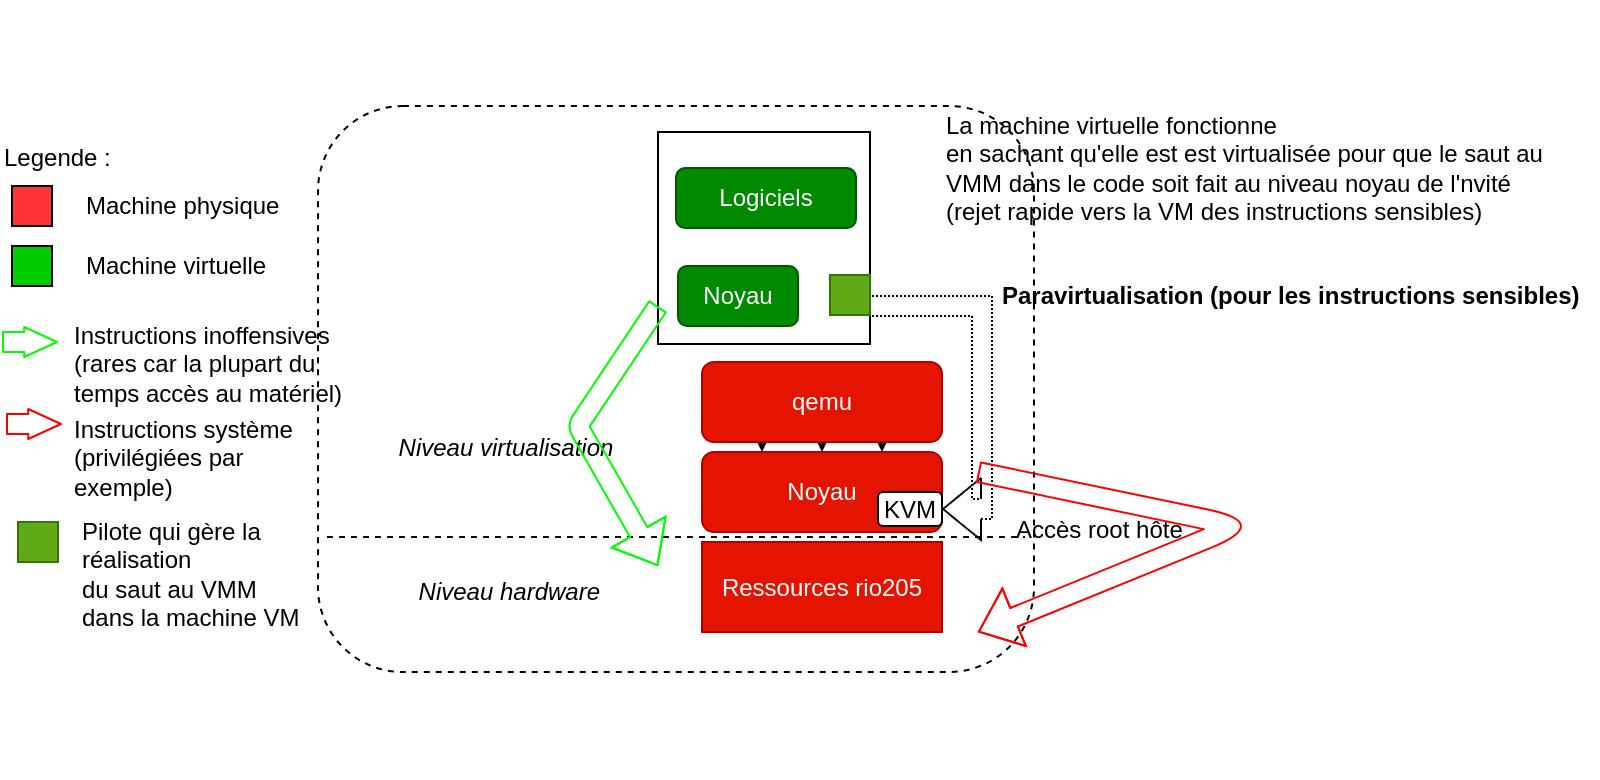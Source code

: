 <mxfile version="10.6.0" type="device"><diagram id="u7Hdlcx34OBUiHYBm5p_" name="Page-1"><mxGraphModel dx="1010" dy="550" grid="1" gridSize="10" guides="1" tooltips="1" connect="1" arrows="1" fold="1" page="1" pageScale="1" pageWidth="827" pageHeight="1169" math="0" shadow="0"><root><mxCell id="0"/><mxCell id="1" parent="0"/><mxCell id="WXIeTKy9Yhz6nf_PGL0S-10" value="&lt;i&gt;&lt;br&gt;&lt;br&gt;&lt;br&gt;&lt;br&gt;&lt;br&gt;&amp;nbsp; &amp;nbsp; &amp;nbsp; &amp;nbsp; &amp;nbsp; &amp;nbsp; &amp;nbsp; &amp;nbsp; &amp;nbsp; &amp;nbsp; &amp;nbsp; &amp;nbsp; &amp;nbsp; &amp;nbsp; &amp;nbsp; &amp;nbsp; &amp;nbsp; &amp;nbsp; &amp;nbsp; &amp;nbsp; &amp;nbsp; &amp;nbsp; &amp;nbsp; &amp;nbsp; &amp;nbsp; &amp;nbsp; &amp;nbsp;&amp;nbsp;&lt;br&gt;&lt;br&gt;&lt;br&gt;&amp;nbsp; &amp;nbsp; &amp;nbsp; &amp;nbsp; &amp;nbsp; &amp;nbsp; &amp;nbsp; &amp;nbsp; &amp;nbsp; &amp;nbsp; &amp;nbsp; &amp;nbsp; &amp;nbsp; &amp;nbsp; &amp;nbsp; &amp;nbsp; &amp;nbsp; &amp;nbsp; &amp;nbsp; &amp;nbsp; &amp;nbsp; &amp;nbsp; &amp;nbsp; &amp;nbsp; &amp;nbsp;&amp;nbsp;&lt;br&gt;&lt;br&gt;&amp;nbsp; &amp;nbsp; &amp;nbsp; &amp;nbsp; &amp;nbsp; &amp;nbsp; &amp;nbsp; &amp;nbsp; &amp;nbsp; &amp;nbsp; &amp;nbsp; &amp;nbsp; &amp;nbsp; &amp;nbsp; &amp;nbsp; &amp;nbsp; &amp;nbsp; &amp;nbsp; &amp;nbsp; &amp;nbsp; &amp;nbsp; &amp;nbsp; &amp;nbsp; &amp;nbsp; &amp;nbsp; &amp;nbsp;&amp;nbsp;&lt;br&gt;&lt;br&gt;&lt;br&gt;&lt;br&gt;&lt;br&gt;Niveau virtualisation&amp;nbsp; &amp;nbsp; &amp;nbsp; &amp;nbsp; &amp;nbsp; &amp;nbsp; &amp;nbsp; &amp;nbsp; &amp;nbsp; &amp;nbsp; &amp;nbsp; &amp;nbsp; &amp;nbsp; &amp;nbsp; &amp;nbsp; &amp;nbsp; &amp;nbsp; &amp;nbsp; &amp;nbsp; &amp;nbsp; &amp;nbsp; &amp;nbsp; &amp;nbsp; &amp;nbsp; &amp;nbsp; &amp;nbsp;&lt;br&gt;&lt;br&gt;&lt;br&gt;&lt;br&gt;&lt;br&gt;Niveau hardware&amp;nbsp; &amp;nbsp; &amp;nbsp; &amp;nbsp; &amp;nbsp; &amp;nbsp; &amp;nbsp; &amp;nbsp; &amp;nbsp; &amp;nbsp; &amp;nbsp; &amp;nbsp; &amp;nbsp; &amp;nbsp; &amp;nbsp; &amp;nbsp; &amp;nbsp; &amp;nbsp; &amp;nbsp; &amp;nbsp; &amp;nbsp; &amp;nbsp; &amp;nbsp; &amp;nbsp; &amp;nbsp;&amp;nbsp;&lt;br&gt;&lt;br&gt;&lt;br&gt;&lt;br&gt;&lt;br&gt;&amp;nbsp; &amp;nbsp; &amp;nbsp; &amp;nbsp; &amp;nbsp; &amp;nbsp; &amp;nbsp; &amp;nbsp; &amp;nbsp; &amp;nbsp; &amp;nbsp; &amp;nbsp; &amp;nbsp; &amp;nbsp; &amp;nbsp; &amp;nbsp; &amp;nbsp; &amp;nbsp; &amp;nbsp; &amp;nbsp; &amp;nbsp; &amp;nbsp; &amp;nbsp; &amp;nbsp; &amp;nbsp; &amp;nbsp; &amp;nbsp; &amp;nbsp; &amp;nbsp; &amp;nbsp; &amp;nbsp; &amp;nbsp; &amp;nbsp; &amp;nbsp; &amp;nbsp; &amp;nbsp; &amp;nbsp; &amp;nbsp; &amp;nbsp; &amp;nbsp; &amp;nbsp; &amp;nbsp; &amp;nbsp; &amp;nbsp; &amp;nbsp; &amp;nbsp; &amp;nbsp; &amp;nbsp; &amp;nbsp; &amp;nbsp; &amp;nbsp; &amp;nbsp; &amp;nbsp; &amp;nbsp; &amp;nbsp; &amp;nbsp; &amp;nbsp; &amp;nbsp; &amp;nbsp; &amp;nbsp; &amp;nbsp; &amp;nbsp; &amp;nbsp;&amp;nbsp;&lt;/i&gt;" style="rounded=1;whiteSpace=wrap;html=1;dashed=1;" parent="1" vertex="1"><mxGeometry x="350" y="430" width="358" height="283" as="geometry"/></mxCell><mxCell id="LrDcdEWjvxfjkJP8dvRN-16" value="Legende :&lt;br&gt;&lt;br&gt;" style="text;html=1;resizable=0;points=[];autosize=1;align=left;verticalAlign=top;spacingTop=-4;" parent="1" vertex="1"><mxGeometry x="191" y="446" width="70" height="30" as="geometry"/></mxCell><mxCell id="LrDcdEWjvxfjkJP8dvRN-17" value="" style="whiteSpace=wrap;html=1;aspect=fixed;strokeColor=#000000;fillColor=#00CC00;" parent="1" vertex="1"><mxGeometry x="197" y="500" width="20" height="20" as="geometry"/></mxCell><mxCell id="LrDcdEWjvxfjkJP8dvRN-18" value="Machine virtuelle" style="text;html=1;resizable=0;points=[];autosize=1;align=left;verticalAlign=top;spacingTop=-4;" parent="1" vertex="1"><mxGeometry x="232" y="500" width="110" height="20" as="geometry"/></mxCell><mxCell id="LrDcdEWjvxfjkJP8dvRN-19" value="" style="whiteSpace=wrap;html=1;aspect=fixed;strokeColor=#000000;fillColor=#FF3333;" parent="1" vertex="1"><mxGeometry x="197" y="470" width="20" height="20" as="geometry"/></mxCell><mxCell id="LrDcdEWjvxfjkJP8dvRN-20" value="Machine physique" style="text;html=1;resizable=0;points=[];autosize=1;align=left;verticalAlign=top;spacingTop=-4;" parent="1" vertex="1"><mxGeometry x="232" y="470" width="110" height="20" as="geometry"/></mxCell><mxCell id="WXIeTKy9Yhz6nf_PGL0S-19" style="edgeStyle=orthogonalEdgeStyle;rounded=0;orthogonalLoop=1;jettySize=auto;html=1;exitX=1;exitY=0.5;exitDx=0;exitDy=0;entryX=1;entryY=0.5;entryDx=0;entryDy=0;dashed=1;dashPattern=1 1;shape=flexArrow;" parent="1" source="KrJWcG4Rs8aBDOJlbddn-15" target="dPlTDxtfSplfZ75m2TeO-5" edge="1"><mxGeometry relative="1" as="geometry"><Array as="points"><mxPoint x="626" y="530"/><mxPoint x="682" y="530"/><mxPoint x="682" y="632"/></Array></mxGeometry></mxCell><mxCell id="WXIeTKy9Yhz6nf_PGL0S-21" style="edgeStyle=orthogonalEdgeStyle;rounded=0;orthogonalLoop=1;jettySize=auto;html=1;exitX=0.5;exitY=1;exitDx=0;exitDy=0;entryX=0.5;entryY=0;entryDx=0;entryDy=0;" parent="1" source="WXIeTKy9Yhz6nf_PGL0S-4" target="WXIeTKy9Yhz6nf_PGL0S-9" edge="1"><mxGeometry relative="1" as="geometry"/></mxCell><mxCell id="WXIeTKy9Yhz6nf_PGL0S-22" style="edgeStyle=orthogonalEdgeStyle;rounded=0;orthogonalLoop=1;jettySize=auto;html=1;exitX=0.25;exitY=1;exitDx=0;exitDy=0;entryX=0.25;entryY=0;entryDx=0;entryDy=0;" parent="1" source="WXIeTKy9Yhz6nf_PGL0S-4" target="WXIeTKy9Yhz6nf_PGL0S-9" edge="1"><mxGeometry relative="1" as="geometry"/></mxCell><mxCell id="WXIeTKy9Yhz6nf_PGL0S-23" style="edgeStyle=orthogonalEdgeStyle;rounded=0;orthogonalLoop=1;jettySize=auto;html=1;exitX=0.75;exitY=1;exitDx=0;exitDy=0;entryX=0.75;entryY=0;entryDx=0;entryDy=0;" parent="1" source="WXIeTKy9Yhz6nf_PGL0S-4" target="WXIeTKy9Yhz6nf_PGL0S-9" edge="1"><mxGeometry relative="1" as="geometry"/></mxCell><mxCell id="WXIeTKy9Yhz6nf_PGL0S-4" value="qemu" style="rounded=1;whiteSpace=wrap;html=1;fillColor=#e51400;strokeColor=#B20000;fontColor=#ffffff;" parent="1" vertex="1"><mxGeometry x="542" y="558" width="120" height="40" as="geometry"/></mxCell><mxCell id="WXIeTKy9Yhz6nf_PGL0S-9" value="Noyau" style="rounded=1;whiteSpace=wrap;html=1;fillColor=#e51400;strokeColor=#B20000;fontColor=#ffffff;" parent="1" vertex="1"><mxGeometry x="542" y="603" width="120" height="40" as="geometry"/></mxCell><mxCell id="WXIeTKy9Yhz6nf_PGL0S-12" value="Ressources rio205" style="rounded=0;whiteSpace=wrap;html=1;fillColor=#e51400;strokeColor=#B20000;fontColor=#ffffff;" parent="1" vertex="1"><mxGeometry x="542" y="648" width="120" height="45" as="geometry"/></mxCell><mxCell id="WXIeTKy9Yhz6nf_PGL0S-14" value="" style="endArrow=none;dashed=1;html=1;" parent="1" edge="1"><mxGeometry width="50" height="50" relative="1" as="geometry"><mxPoint x="354.5" y="645.5" as="sourcePoint"/><mxPoint x="703.5" y="645.5" as="targetPoint"/></mxGeometry></mxCell><mxCell id="WXIeTKy9Yhz6nf_PGL0S-20" value="&lt;b&gt;Paravirtualisation (pour les instructions sensibles)&lt;br&gt;&lt;/b&gt;&lt;br&gt;" style="text;html=1;resizable=0;points=[];autosize=1;align=left;verticalAlign=top;spacingTop=-4;" parent="1" vertex="1"><mxGeometry x="690" y="515" width="300" height="30" as="geometry"/></mxCell><mxCell id="dPlTDxtfSplfZ75m2TeO-1" value="" style="whiteSpace=wrap;html=1;aspect=fixed;strokeWidth=1;" parent="1" vertex="1"><mxGeometry x="520" y="443" width="106" height="106" as="geometry"/></mxCell><mxCell id="dPlTDxtfSplfZ75m2TeO-5" value="KVM" style="rounded=1;whiteSpace=wrap;html=1;" parent="1" vertex="1"><mxGeometry x="630" y="623" width="32" height="17" as="geometry"/></mxCell><mxCell id="KrJWcG4Rs8aBDOJlbddn-1" value="La machine virtuelle fonctionne&lt;br&gt;en sachant qu'elle est est virtualisée pour que le saut au&amp;nbsp;&lt;br&gt;VMM dans le code soit fait au niveau noyau de l'nvité&amp;nbsp;&lt;br&gt;(rejet rapide vers la VM des instructions sensibles)&lt;br&gt;" style="text;html=1;resizable=0;points=[];autosize=1;align=left;verticalAlign=top;spacingTop=-4;" parent="1" vertex="1"><mxGeometry x="662" y="430" width="320" height="60" as="geometry"/></mxCell><mxCell id="KrJWcG4Rs8aBDOJlbddn-2" value="Accès root hôte" style="text;html=1;resizable=0;points=[];autosize=1;align=left;verticalAlign=top;spacingTop=-4;" parent="1" vertex="1"><mxGeometry x="697" y="631.5" width="100" height="20" as="geometry"/></mxCell><mxCell id="KrJWcG4Rs8aBDOJlbddn-3" value="Noyau" style="rounded=1;whiteSpace=wrap;html=1;strokeWidth=1;fillColor=#008a00;strokeColor=#005700;fontColor=#ffffff;" parent="1" vertex="1"><mxGeometry x="530" y="510" width="60" height="30" as="geometry"/></mxCell><mxCell id="KrJWcG4Rs8aBDOJlbddn-4" value="Logiciels" style="rounded=1;whiteSpace=wrap;html=1;strokeWidth=1;fillColor=#008a00;strokeColor=#005700;fontColor=#ffffff;" parent="1" vertex="1"><mxGeometry x="529" y="461" width="90" height="30" as="geometry"/></mxCell><mxCell id="KrJWcG4Rs8aBDOJlbddn-5" value="" style="shape=flexArrow;endArrow=classic;html=1;exitX=0;exitY=0.821;exitDx=0;exitDy=0;exitPerimeter=0;strokeColor=#00FF00;" parent="1" source="dPlTDxtfSplfZ75m2TeO-1" edge="1"><mxGeometry width="50" height="50" relative="1" as="geometry"><mxPoint x="479" y="558" as="sourcePoint"/><mxPoint x="520" y="660" as="targetPoint"/><Array as="points"><mxPoint x="480" y="590"/></Array></mxGeometry></mxCell><mxCell id="KrJWcG4Rs8aBDOJlbddn-6" value="" style="shape=flexArrow;endArrow=classic;html=1;endWidth=4;endSize=5.13;strokeColor=#00FF00;" parent="1" edge="1"><mxGeometry width="50" height="50" relative="1" as="geometry"><mxPoint x="192" y="548" as="sourcePoint"/><mxPoint x="220" y="548" as="targetPoint"/></mxGeometry></mxCell><mxCell id="KrJWcG4Rs8aBDOJlbddn-7" value="Instructions inoffensives&lt;br&gt;(rares car la plupart du&amp;nbsp;&lt;br&gt;temps accès au matériel)&lt;br&gt;" style="text;html=1;resizable=0;points=[];autosize=1;align=left;verticalAlign=top;spacingTop=-4;" parent="1" vertex="1"><mxGeometry x="226" y="535" width="150" height="40" as="geometry"/></mxCell><mxCell id="KrJWcG4Rs8aBDOJlbddn-12" value="" style="shape=flexArrow;endArrow=classic;html=1;strokeColor=#FF0000;" parent="1" edge="1"><mxGeometry width="50" height="50" relative="1" as="geometry"><mxPoint x="680" y="613" as="sourcePoint"/><mxPoint x="680" y="693" as="targetPoint"/><Array as="points"><mxPoint x="810" y="640"/></Array></mxGeometry></mxCell><mxCell id="KrJWcG4Rs8aBDOJlbddn-13" value="" style="shape=flexArrow;endArrow=classic;html=1;endWidth=4;endSize=5.13;strokeColor=#FF0000;" parent="1" edge="1"><mxGeometry width="50" height="50" relative="1" as="geometry"><mxPoint x="194" y="589" as="sourcePoint"/><mxPoint x="222" y="589" as="targetPoint"/></mxGeometry></mxCell><mxCell id="KrJWcG4Rs8aBDOJlbddn-14" value="Instructions système&amp;nbsp;&lt;br&gt;(privilégiées par&amp;nbsp;&lt;br&gt;exemple)&lt;br&gt;" style="text;html=1;resizable=0;points=[];autosize=1;align=left;verticalAlign=top;spacingTop=-4;" parent="1" vertex="1"><mxGeometry x="226" y="582" width="130" height="40" as="geometry"/></mxCell><mxCell id="KrJWcG4Rs8aBDOJlbddn-15" value="" style="whiteSpace=wrap;html=1;aspect=fixed;strokeWidth=1;fillColor=#60a917;strokeColor=#2D7600;fontColor=#ffffff;" parent="1" vertex="1"><mxGeometry x="606" y="514.5" width="20" height="20" as="geometry"/></mxCell><mxCell id="KrJWcG4Rs8aBDOJlbddn-16" value="" style="whiteSpace=wrap;html=1;aspect=fixed;strokeWidth=1;fillColor=#60a917;strokeColor=#2D7600;fontColor=#ffffff;" parent="1" vertex="1"><mxGeometry x="200" y="638" width="20" height="20" as="geometry"/></mxCell><mxCell id="KrJWcG4Rs8aBDOJlbddn-19" value="Pilote qui gère la &lt;br&gt;réalisation&lt;br&gt;du saut au VMM &lt;br&gt;dans la machine VM&lt;br&gt;" style="text;html=1;resizable=0;points=[];autosize=1;align=left;verticalAlign=top;spacingTop=-4;" parent="1" vertex="1"><mxGeometry x="230" y="633" width="120" height="60" as="geometry"/></mxCell></root></mxGraphModel></diagram></mxfile>